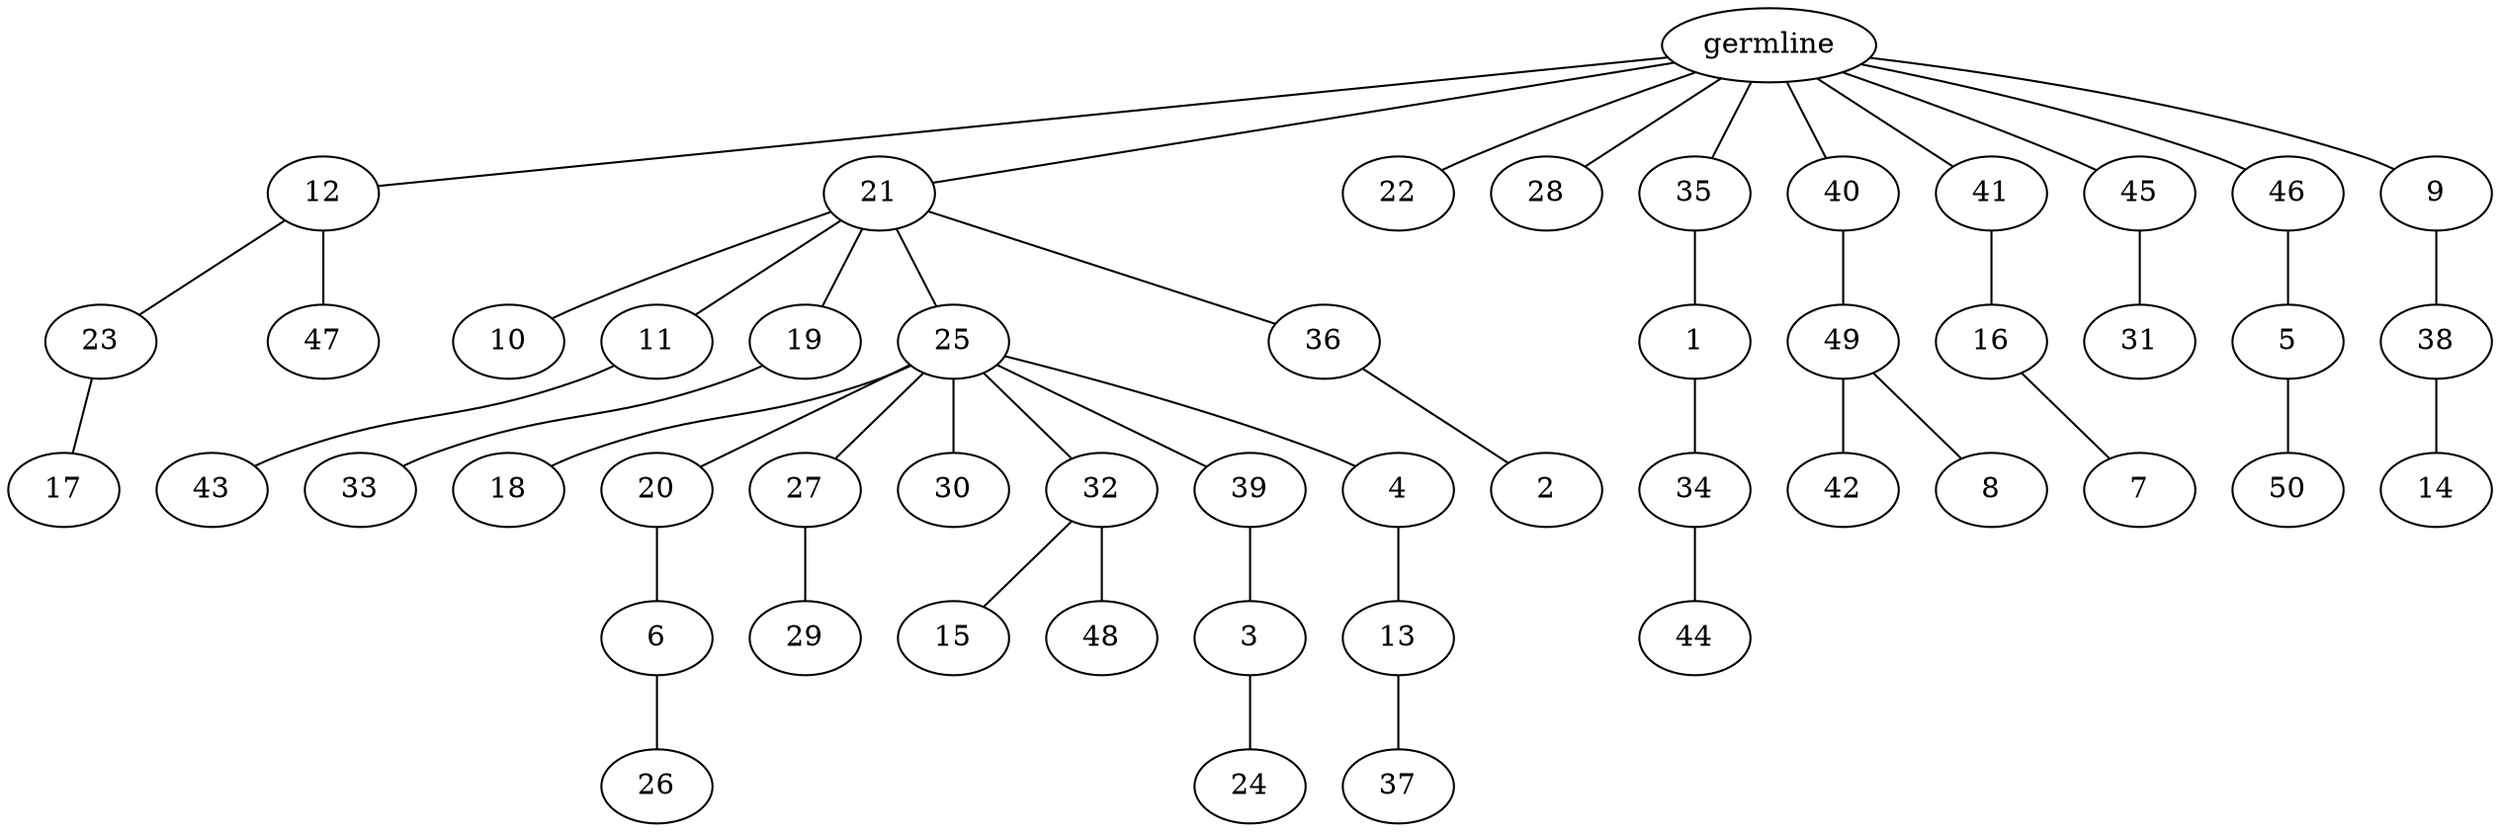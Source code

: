 graph tree {
    "140484397950960" [label="germline"];
    "140484411605104" [label="12"];
    "140484411607792" [label="23"];
    "140484411608560" [label="17"];
    "140484411607888" [label="47"];
    "140484411606256" [label="21"];
    "140484411605440" [label="10"];
    "140484411606304" [label="11"];
    "140484411606640" [label="43"];
    "140484411608800" [label="19"];
    "140484414253472" [label="33"];
    "140484411605872" [label="25"];
    "140484411607264" [label="18"];
    "140484411606352" [label="20"];
    "140484411607744" [label="6"];
    "140484411605200" [label="26"];
    "140484411608416" [label="27"];
    "140484411606976" [label="29"];
    "140484411605632" [label="30"];
    "140484411608704" [label="32"];
    "140484411608224" [label="15"];
    "140484411607600" [label="48"];
    "140484411607216" [label="39"];
    "140484411606544" [label="3"];
    "140484409902944" [label="24"];
    "140484411608464" [label="4"];
    "140484409902176" [label="13"];
    "140484409903088" [label="37"];
    "140484411606592" [label="36"];
    "140484409901888" [label="2"];
    "140484411607696" [label="22"];
    "140484411606688" [label="28"];
    "140484409902128" [label="35"];
    "140484409901936" [label="1"];
    "140484409902992" [label="34"];
    "140484409901168" [label="44"];
    "140484409903712" [label="40"];
    "140484409904768" [label="49"];
    "140484409901120" [label="42"];
    "140484409903760" [label="8"];
    "140484409904192" [label="41"];
    "140484409902080" [label="16"];
    "140484409901984" [label="7"];
    "140484409901648" [label="45"];
    "140484409903664" [label="31"];
    "140484409901264" [label="46"];
    "140484409902416" [label="5"];
    "140484409903328" [label="50"];
    "140484409903232" [label="9"];
    "140484409904336" [label="38"];
    "140484401105504" [label="14"];
    "140484397950960" -- "140484411605104";
    "140484397950960" -- "140484411606256";
    "140484397950960" -- "140484411607696";
    "140484397950960" -- "140484411606688";
    "140484397950960" -- "140484409902128";
    "140484397950960" -- "140484409903712";
    "140484397950960" -- "140484409904192";
    "140484397950960" -- "140484409901648";
    "140484397950960" -- "140484409901264";
    "140484397950960" -- "140484409903232";
    "140484411605104" -- "140484411607792";
    "140484411605104" -- "140484411607888";
    "140484411607792" -- "140484411608560";
    "140484411606256" -- "140484411605440";
    "140484411606256" -- "140484411606304";
    "140484411606256" -- "140484411608800";
    "140484411606256" -- "140484411605872";
    "140484411606256" -- "140484411606592";
    "140484411606304" -- "140484411606640";
    "140484411608800" -- "140484414253472";
    "140484411605872" -- "140484411607264";
    "140484411605872" -- "140484411606352";
    "140484411605872" -- "140484411608416";
    "140484411605872" -- "140484411605632";
    "140484411605872" -- "140484411608704";
    "140484411605872" -- "140484411607216";
    "140484411605872" -- "140484411608464";
    "140484411606352" -- "140484411607744";
    "140484411607744" -- "140484411605200";
    "140484411608416" -- "140484411606976";
    "140484411608704" -- "140484411608224";
    "140484411608704" -- "140484411607600";
    "140484411607216" -- "140484411606544";
    "140484411606544" -- "140484409902944";
    "140484411608464" -- "140484409902176";
    "140484409902176" -- "140484409903088";
    "140484411606592" -- "140484409901888";
    "140484409902128" -- "140484409901936";
    "140484409901936" -- "140484409902992";
    "140484409902992" -- "140484409901168";
    "140484409903712" -- "140484409904768";
    "140484409904768" -- "140484409901120";
    "140484409904768" -- "140484409903760";
    "140484409904192" -- "140484409902080";
    "140484409902080" -- "140484409901984";
    "140484409901648" -- "140484409903664";
    "140484409901264" -- "140484409902416";
    "140484409902416" -- "140484409903328";
    "140484409903232" -- "140484409904336";
    "140484409904336" -- "140484401105504";
}
